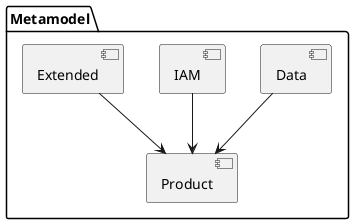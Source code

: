 @startuml
package Metamodel {
  [Product] as prod
  [Data] as data
  [IAM] as iam
  [Extended] as ext
}


data --> prod
iam --> prod
ext --> prod
@enduml